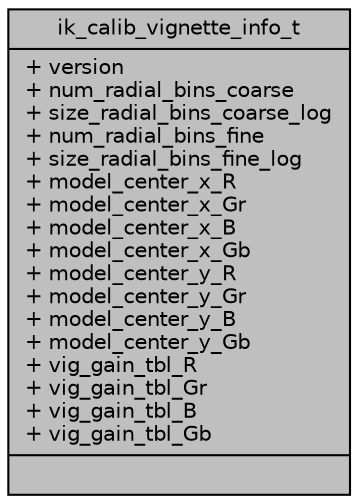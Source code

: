 digraph "ik_calib_vignette_info_t"
{
 // INTERACTIVE_SVG=YES
 // LATEX_PDF_SIZE
  bgcolor="transparent";
  edge [fontname="Helvetica",fontsize="10",labelfontname="Helvetica",labelfontsize="10"];
  node [fontname="Helvetica",fontsize="10",shape=record];
  Node1 [label="{ik_calib_vignette_info_t\n|+ version\l+ num_radial_bins_coarse\l+ size_radial_bins_coarse_log\l+ num_radial_bins_fine\l+ size_radial_bins_fine_log\l+ model_center_x_R\l+ model_center_x_Gr\l+ model_center_x_B\l+ model_center_x_Gb\l+ model_center_y_R\l+ model_center_y_Gr\l+ model_center_y_B\l+ model_center_y_Gb\l+ vig_gain_tbl_R\l+ vig_gain_tbl_Gr\l+ vig_gain_tbl_B\l+ vig_gain_tbl_Gb\l|}",height=0.2,width=0.4,color="black", fillcolor="grey75", style="filled", fontcolor="black",tooltip=" "];
}
